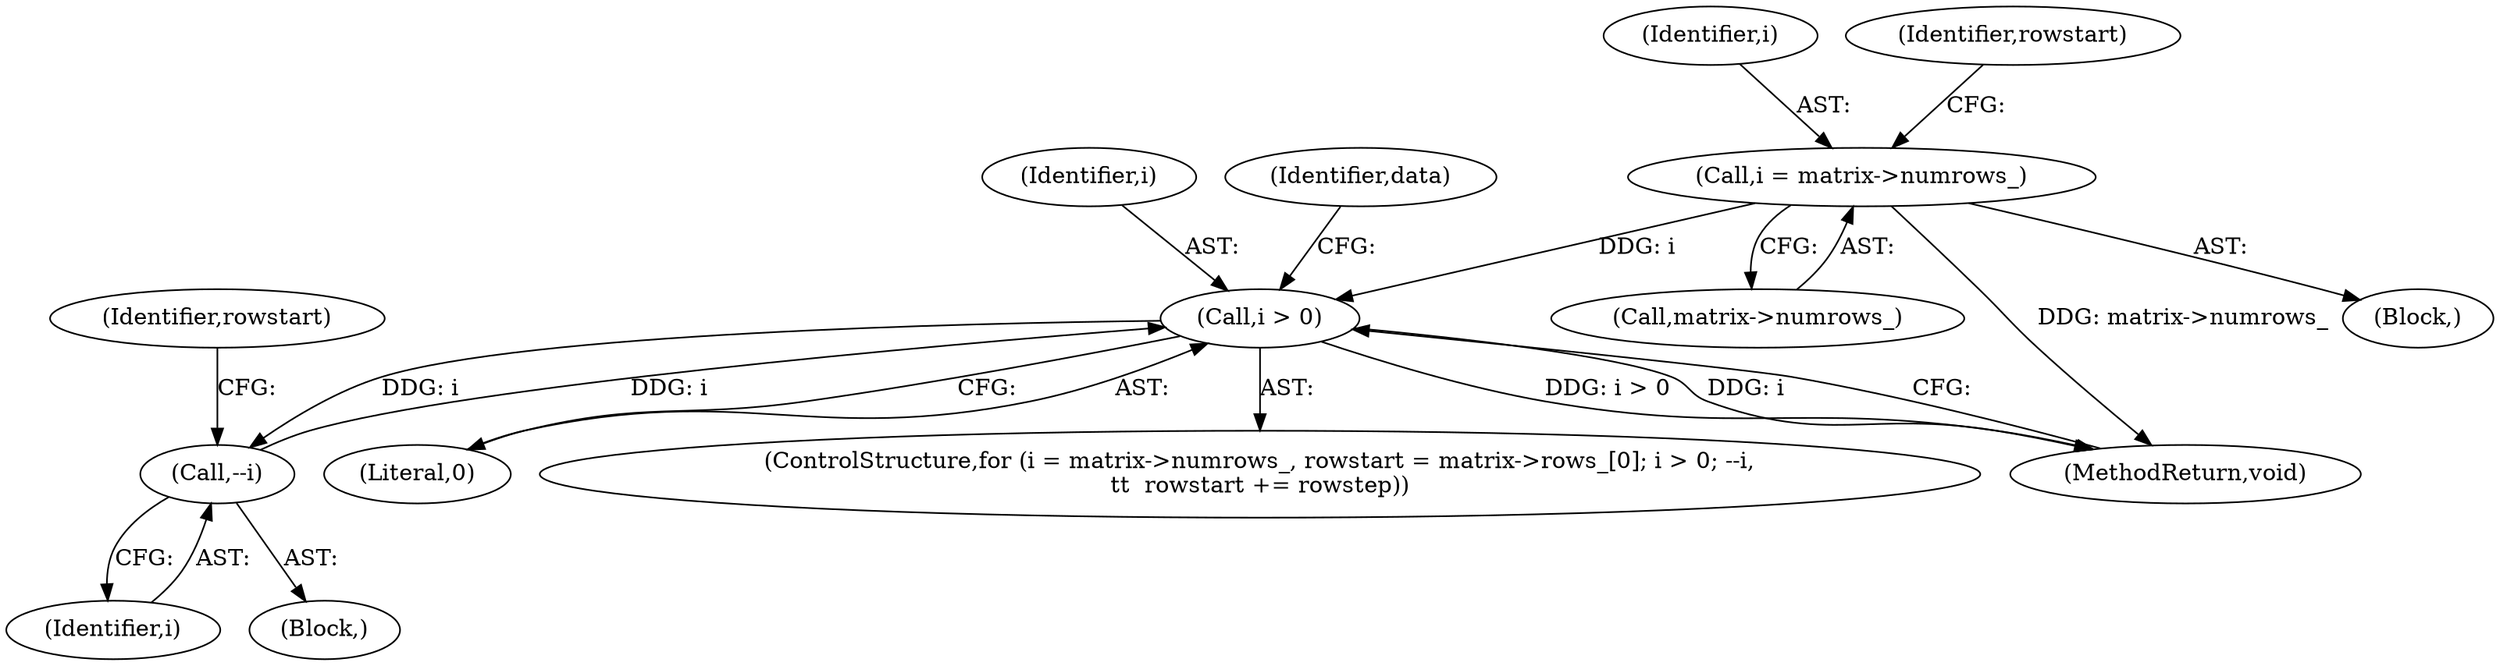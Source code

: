 digraph "0_jasper_d42b2388f7f8e0332c846675133acea151fc557a_18@pointer" {
"1000132" [label="(Call,i = matrix->numrows_)"];
"1000144" [label="(Call,i > 0)"];
"1000148" [label="(Call,--i)"];
"1000133" [label="(Identifier,i)"];
"1000134" [label="(Call,matrix->numrows_)"];
"1000148" [label="(Call,--i)"];
"1000145" [label="(Identifier,i)"];
"1000146" [label="(Literal,0)"];
"1000149" [label="(Identifier,i)"];
"1000151" [label="(Identifier,rowstart)"];
"1000130" [label="(ControlStructure,for (i = matrix->numrows_, rowstart = matrix->rows_[0]; i > 0; --i,\n\t\t  rowstart += rowstep))"];
"1000138" [label="(Identifier,rowstart)"];
"1000199" [label="(MethodReturn,void)"];
"1000147" [label="(Block,)"];
"1000132" [label="(Call,i = matrix->numrows_)"];
"1000155" [label="(Identifier,data)"];
"1000131" [label="(Block,)"];
"1000144" [label="(Call,i > 0)"];
"1000132" -> "1000131"  [label="AST: "];
"1000132" -> "1000134"  [label="CFG: "];
"1000133" -> "1000132"  [label="AST: "];
"1000134" -> "1000132"  [label="AST: "];
"1000138" -> "1000132"  [label="CFG: "];
"1000132" -> "1000199"  [label="DDG: matrix->numrows_"];
"1000132" -> "1000144"  [label="DDG: i"];
"1000144" -> "1000130"  [label="AST: "];
"1000144" -> "1000146"  [label="CFG: "];
"1000145" -> "1000144"  [label="AST: "];
"1000146" -> "1000144"  [label="AST: "];
"1000155" -> "1000144"  [label="CFG: "];
"1000199" -> "1000144"  [label="CFG: "];
"1000144" -> "1000199"  [label="DDG: i > 0"];
"1000144" -> "1000199"  [label="DDG: i"];
"1000148" -> "1000144"  [label="DDG: i"];
"1000144" -> "1000148"  [label="DDG: i"];
"1000148" -> "1000147"  [label="AST: "];
"1000148" -> "1000149"  [label="CFG: "];
"1000149" -> "1000148"  [label="AST: "];
"1000151" -> "1000148"  [label="CFG: "];
}
